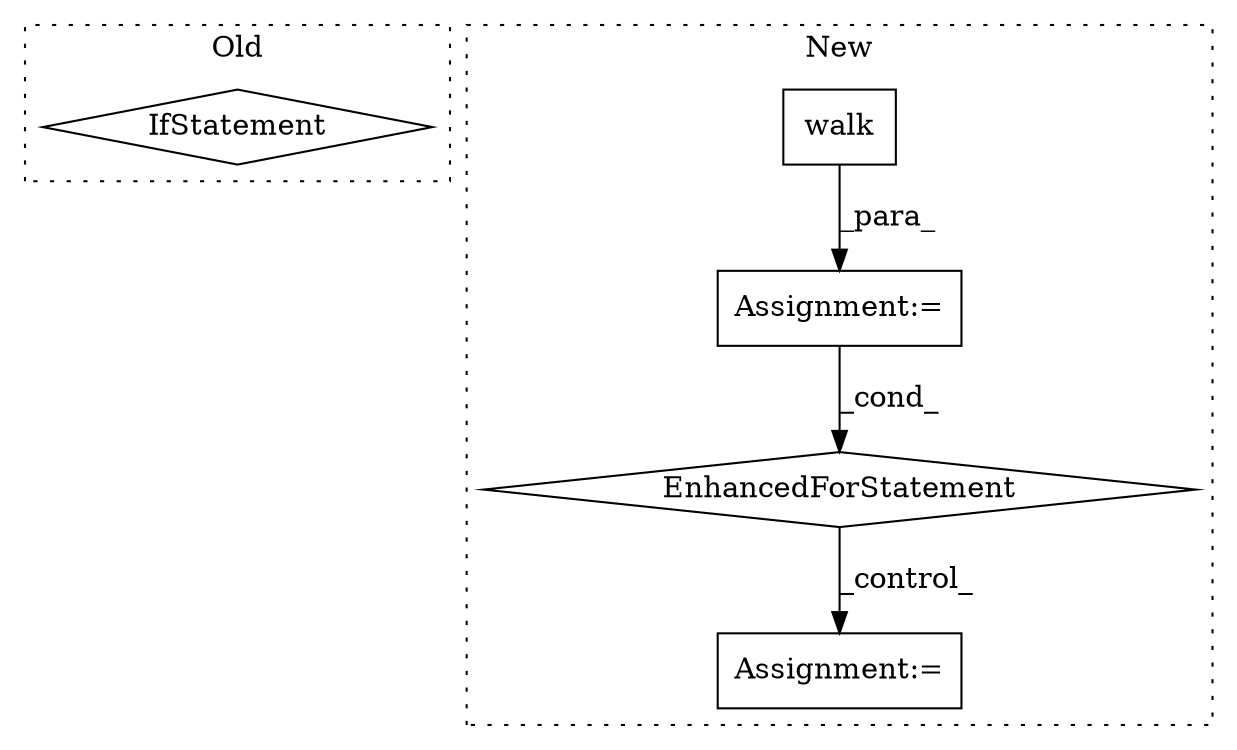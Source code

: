 digraph G {
subgraph cluster0 {
1 [label="IfStatement" a="25" s="923,934" l="4,2" shape="diamond"];
label = "Old";
style="dotted";
}
subgraph cluster1 {
2 [label="walk" a="32" s="808,822" l="5,1" shape="box"];
3 [label="Assignment:=" a="7" s="664" l="12" shape="box"];
4 [label="EnhancedForStatement" a="70" s="986,1064" l="53,2" shape="diamond"];
5 [label="Assignment:=" a="7" s="1125" l="2" shape="box"];
label = "New";
style="dotted";
}
2 -> 3 [label="_para_"];
3 -> 4 [label="_cond_"];
4 -> 5 [label="_control_"];
}